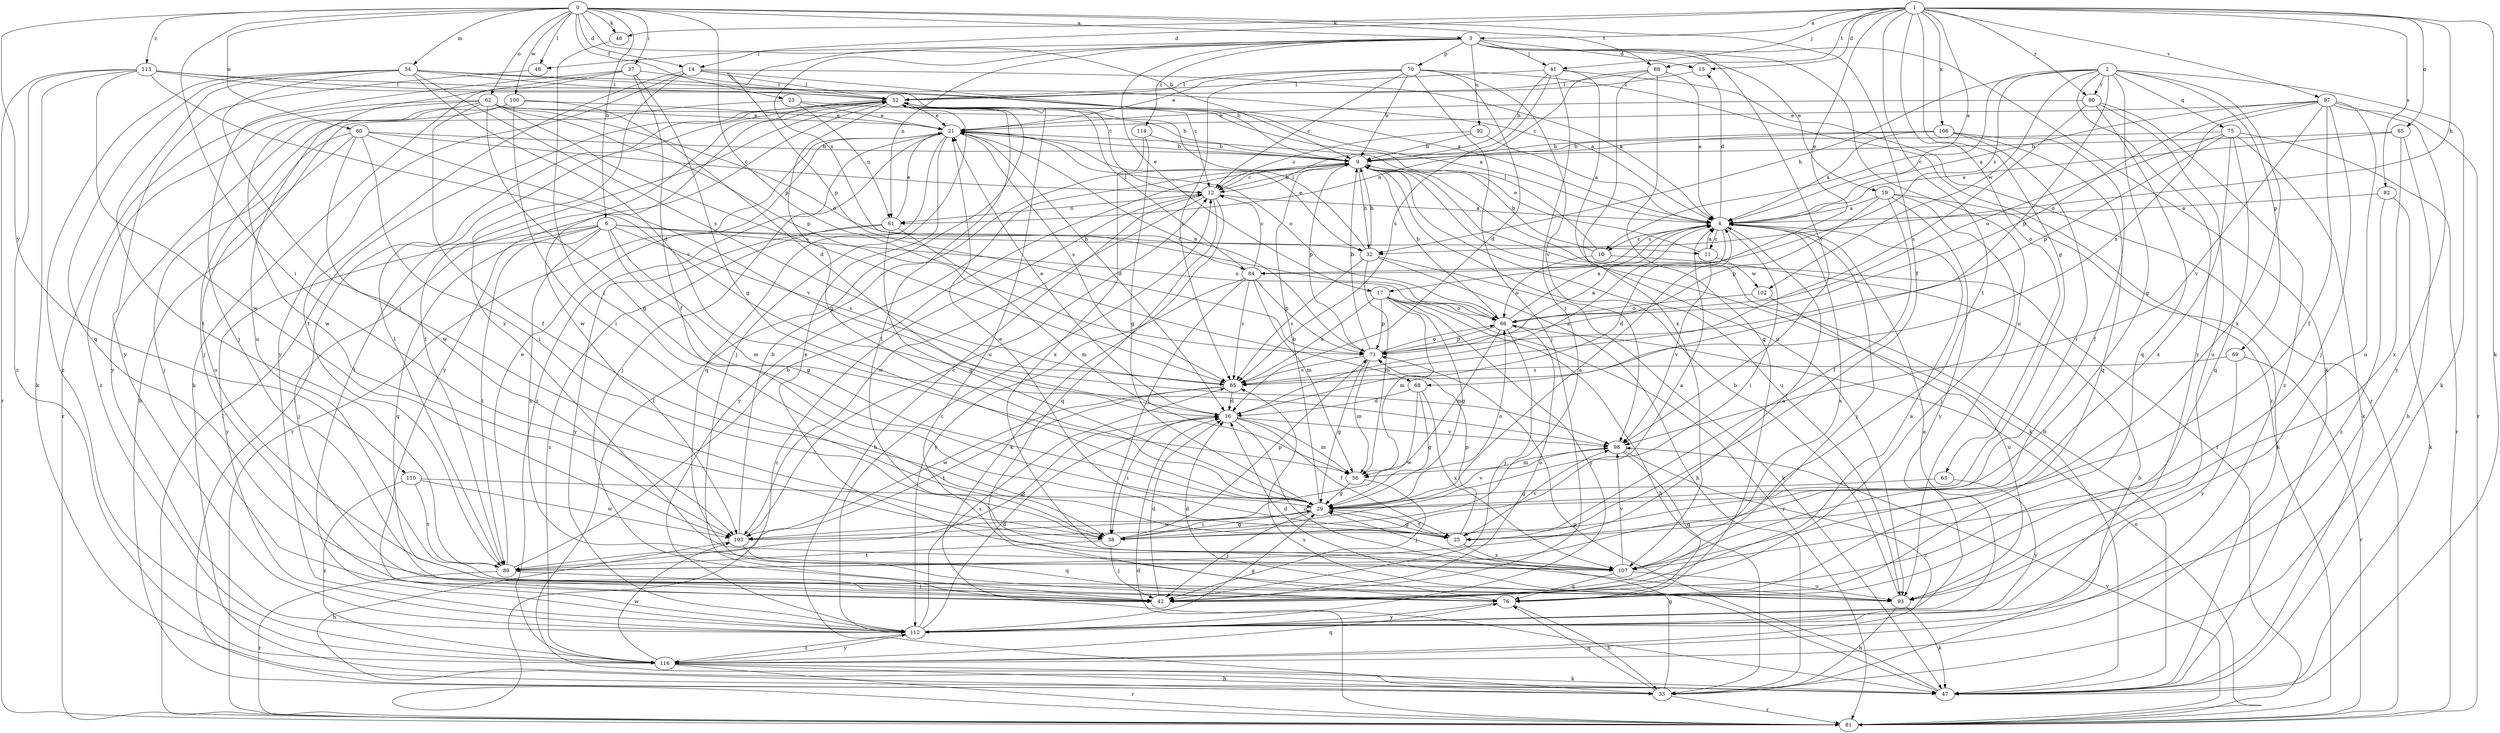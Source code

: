 strict digraph  {
0;
1;
2;
3;
4;
6;
9;
10;
11;
12;
14;
15;
16;
17;
19;
21;
23;
25;
29;
32;
33;
37;
38;
41;
42;
46;
47;
48;
52;
54;
56;
60;
61;
62;
63;
65;
66;
68;
69;
70;
71;
75;
76;
80;
81;
82;
84;
85;
88;
89;
92;
93;
97;
98;
100;
102;
103;
106;
107;
110;
112;
113;
114;
116;
0 -> 3  [label=a];
0 -> 6  [label=b];
0 -> 9  [label=b];
0 -> 14  [label=d];
0 -> 23  [label=f];
0 -> 25  [label=f];
0 -> 37  [label=i];
0 -> 38  [label=i];
0 -> 46  [label=k];
0 -> 48  [label=l];
0 -> 54  [label=m];
0 -> 60  [label=n];
0 -> 62  [label=o];
0 -> 68  [label=p];
0 -> 88  [label=t];
0 -> 100  [label=w];
0 -> 110  [label=y];
0 -> 113  [label=z];
1 -> 3  [label=a];
1 -> 4  [label=a];
1 -> 14  [label=d];
1 -> 15  [label=d];
1 -> 17  [label=e];
1 -> 29  [label=g];
1 -> 32  [label=h];
1 -> 41  [label=j];
1 -> 46  [label=k];
1 -> 47  [label=k];
1 -> 63  [label=o];
1 -> 65  [label=o];
1 -> 80  [label=r];
1 -> 82  [label=s];
1 -> 88  [label=t];
1 -> 89  [label=t];
1 -> 97  [label=v];
1 -> 106  [label=x];
2 -> 10  [label=c];
2 -> 29  [label=g];
2 -> 32  [label=h];
2 -> 47  [label=k];
2 -> 68  [label=p];
2 -> 69  [label=p];
2 -> 75  [label=q];
2 -> 80  [label=r];
2 -> 84  [label=s];
2 -> 102  [label=w];
2 -> 107  [label=x];
2 -> 112  [label=y];
3 -> 15  [label=d];
3 -> 17  [label=e];
3 -> 19  [label=e];
3 -> 41  [label=j];
3 -> 47  [label=k];
3 -> 48  [label=l];
3 -> 61  [label=n];
3 -> 70  [label=p];
3 -> 71  [label=p];
3 -> 84  [label=s];
3 -> 92  [label=u];
3 -> 93  [label=u];
3 -> 98  [label=v];
3 -> 114  [label=z];
4 -> 10  [label=c];
4 -> 11  [label=c];
4 -> 15  [label=d];
4 -> 16  [label=d];
4 -> 38  [label=i];
4 -> 42  [label=j];
4 -> 84  [label=s];
4 -> 107  [label=x];
6 -> 11  [label=c];
6 -> 29  [label=g];
6 -> 32  [label=h];
6 -> 42  [label=j];
6 -> 56  [label=m];
6 -> 66  [label=o];
6 -> 76  [label=q];
6 -> 85  [label=s];
6 -> 89  [label=t];
6 -> 107  [label=x];
6 -> 112  [label=y];
9 -> 12  [label=c];
9 -> 32  [label=h];
9 -> 47  [label=k];
9 -> 71  [label=p];
9 -> 81  [label=r];
9 -> 93  [label=u];
9 -> 112  [label=y];
10 -> 9  [label=b];
10 -> 33  [label=h];
10 -> 52  [label=l];
10 -> 66  [label=o];
11 -> 4  [label=a];
11 -> 21  [label=e];
11 -> 98  [label=v];
11 -> 102  [label=w];
12 -> 4  [label=a];
12 -> 9  [label=b];
12 -> 33  [label=h];
12 -> 47  [label=k];
12 -> 61  [label=n];
12 -> 76  [label=q];
12 -> 103  [label=w];
14 -> 4  [label=a];
14 -> 12  [label=c];
14 -> 52  [label=l];
14 -> 89  [label=t];
14 -> 107  [label=x];
14 -> 112  [label=y];
15 -> 52  [label=l];
16 -> 4  [label=a];
16 -> 21  [label=e];
16 -> 25  [label=f];
16 -> 38  [label=i];
16 -> 56  [label=m];
16 -> 89  [label=t];
16 -> 93  [label=u];
16 -> 98  [label=v];
17 -> 29  [label=g];
17 -> 33  [label=h];
17 -> 56  [label=m];
17 -> 66  [label=o];
17 -> 71  [label=p];
17 -> 81  [label=r];
17 -> 85  [label=s];
17 -> 112  [label=y];
19 -> 4  [label=a];
19 -> 25  [label=f];
19 -> 42  [label=j];
19 -> 47  [label=k];
19 -> 71  [label=p];
19 -> 112  [label=y];
21 -> 9  [label=b];
21 -> 16  [label=d];
21 -> 42  [label=j];
21 -> 66  [label=o];
21 -> 76  [label=q];
21 -> 81  [label=r];
21 -> 85  [label=s];
21 -> 107  [label=x];
21 -> 116  [label=z];
23 -> 4  [label=a];
23 -> 21  [label=e];
23 -> 33  [label=h];
23 -> 61  [label=n];
25 -> 21  [label=e];
25 -> 29  [label=g];
25 -> 71  [label=p];
25 -> 98  [label=v];
25 -> 107  [label=x];
29 -> 4  [label=a];
29 -> 9  [label=b];
29 -> 25  [label=f];
29 -> 38  [label=i];
29 -> 42  [label=j];
29 -> 66  [label=o];
29 -> 98  [label=v];
29 -> 103  [label=w];
32 -> 9  [label=b];
32 -> 21  [label=e];
32 -> 33  [label=h];
32 -> 47  [label=k];
32 -> 52  [label=l];
32 -> 56  [label=m];
32 -> 85  [label=s];
33 -> 29  [label=g];
33 -> 52  [label=l];
33 -> 76  [label=q];
33 -> 81  [label=r];
37 -> 25  [label=f];
37 -> 29  [label=g];
37 -> 42  [label=j];
37 -> 47  [label=k];
37 -> 52  [label=l];
37 -> 93  [label=u];
38 -> 29  [label=g];
38 -> 42  [label=j];
38 -> 71  [label=p];
38 -> 89  [label=t];
41 -> 9  [label=b];
41 -> 38  [label=i];
41 -> 52  [label=l];
41 -> 81  [label=r];
41 -> 85  [label=s];
41 -> 93  [label=u];
42 -> 4  [label=a];
42 -> 16  [label=d];
42 -> 66  [label=o];
46 -> 38  [label=i];
47 -> 9  [label=b];
47 -> 52  [label=l];
47 -> 71  [label=p];
47 -> 85  [label=s];
48 -> 112  [label=y];
52 -> 21  [label=e];
52 -> 29  [label=g];
52 -> 42  [label=j];
52 -> 89  [label=t];
52 -> 93  [label=u];
52 -> 103  [label=w];
52 -> 112  [label=y];
54 -> 4  [label=a];
54 -> 9  [label=b];
54 -> 16  [label=d];
54 -> 38  [label=i];
54 -> 52  [label=l];
54 -> 76  [label=q];
54 -> 85  [label=s];
54 -> 89  [label=t];
54 -> 116  [label=z];
56 -> 29  [label=g];
56 -> 42  [label=j];
60 -> 9  [label=b];
60 -> 12  [label=c];
60 -> 38  [label=i];
60 -> 42  [label=j];
60 -> 93  [label=u];
60 -> 98  [label=v];
60 -> 103  [label=w];
61 -> 21  [label=e];
61 -> 29  [label=g];
61 -> 56  [label=m];
61 -> 112  [label=y];
61 -> 116  [label=z];
62 -> 9  [label=b];
62 -> 21  [label=e];
62 -> 25  [label=f];
62 -> 29  [label=g];
62 -> 66  [label=o];
62 -> 71  [label=p];
62 -> 81  [label=r];
62 -> 85  [label=s];
62 -> 103  [label=w];
62 -> 116  [label=z];
63 -> 29  [label=g];
63 -> 112  [label=y];
65 -> 4  [label=a];
65 -> 9  [label=b];
65 -> 33  [label=h];
65 -> 107  [label=x];
66 -> 4  [label=a];
66 -> 9  [label=b];
66 -> 42  [label=j];
66 -> 56  [label=m];
66 -> 71  [label=p];
68 -> 16  [label=d];
68 -> 29  [label=g];
68 -> 103  [label=w];
68 -> 107  [label=x];
69 -> 81  [label=r];
69 -> 85  [label=s];
69 -> 112  [label=y];
70 -> 9  [label=b];
70 -> 12  [label=c];
70 -> 16  [label=d];
70 -> 21  [label=e];
70 -> 42  [label=j];
70 -> 52  [label=l];
70 -> 81  [label=r];
70 -> 85  [label=s];
70 -> 98  [label=v];
71 -> 4  [label=a];
71 -> 9  [label=b];
71 -> 21  [label=e];
71 -> 29  [label=g];
71 -> 56  [label=m];
71 -> 66  [label=o];
71 -> 85  [label=s];
75 -> 9  [label=b];
75 -> 47  [label=k];
75 -> 66  [label=o];
75 -> 71  [label=p];
75 -> 76  [label=q];
75 -> 81  [label=r];
75 -> 107  [label=x];
76 -> 16  [label=d];
76 -> 33  [label=h];
76 -> 112  [label=y];
80 -> 21  [label=e];
80 -> 76  [label=q];
80 -> 85  [label=s];
80 -> 93  [label=u];
80 -> 116  [label=z];
81 -> 12  [label=c];
81 -> 16  [label=d];
81 -> 52  [label=l];
81 -> 66  [label=o];
81 -> 98  [label=v];
82 -> 4  [label=a];
82 -> 47  [label=k];
82 -> 116  [label=z];
84 -> 12  [label=c];
84 -> 38  [label=i];
84 -> 52  [label=l];
84 -> 56  [label=m];
84 -> 71  [label=p];
84 -> 85  [label=s];
84 -> 112  [label=y];
85 -> 16  [label=d];
85 -> 89  [label=t];
85 -> 103  [label=w];
88 -> 4  [label=a];
88 -> 12  [label=c];
88 -> 52  [label=l];
88 -> 76  [label=q];
88 -> 107  [label=x];
89 -> 4  [label=a];
89 -> 9  [label=b];
89 -> 21  [label=e];
89 -> 42  [label=j];
89 -> 52  [label=l];
89 -> 81  [label=r];
92 -> 4  [label=a];
92 -> 9  [label=b];
92 -> 12  [label=c];
93 -> 9  [label=b];
93 -> 16  [label=d];
93 -> 33  [label=h];
93 -> 47  [label=k];
97 -> 4  [label=a];
97 -> 21  [label=e];
97 -> 25  [label=f];
97 -> 42  [label=j];
97 -> 66  [label=o];
97 -> 81  [label=r];
97 -> 85  [label=s];
97 -> 93  [label=u];
97 -> 98  [label=v];
97 -> 112  [label=y];
98 -> 56  [label=m];
98 -> 76  [label=q];
98 -> 116  [label=z];
100 -> 16  [label=d];
100 -> 21  [label=e];
100 -> 38  [label=i];
100 -> 42  [label=j];
100 -> 112  [label=y];
102 -> 66  [label=o];
102 -> 93  [label=u];
103 -> 4  [label=a];
103 -> 9  [label=b];
103 -> 12  [label=c];
103 -> 33  [label=h];
103 -> 76  [label=q];
106 -> 4  [label=a];
106 -> 9  [label=b];
106 -> 25  [label=f];
106 -> 38  [label=i];
106 -> 61  [label=n];
106 -> 76  [label=q];
107 -> 52  [label=l];
107 -> 76  [label=q];
107 -> 93  [label=u];
107 -> 98  [label=v];
110 -> 29  [label=g];
110 -> 89  [label=t];
110 -> 103  [label=w];
110 -> 116  [label=z];
112 -> 4  [label=a];
112 -> 12  [label=c];
112 -> 16  [label=d];
112 -> 29  [label=g];
112 -> 52  [label=l];
112 -> 85  [label=s];
112 -> 116  [label=z];
113 -> 4  [label=a];
113 -> 12  [label=c];
113 -> 47  [label=k];
113 -> 52  [label=l];
113 -> 81  [label=r];
113 -> 98  [label=v];
113 -> 103  [label=w];
113 -> 116  [label=z];
114 -> 9  [label=b];
114 -> 29  [label=g];
114 -> 107  [label=x];
116 -> 33  [label=h];
116 -> 47  [label=k];
116 -> 76  [label=q];
116 -> 81  [label=r];
116 -> 103  [label=w];
116 -> 112  [label=y];
}
